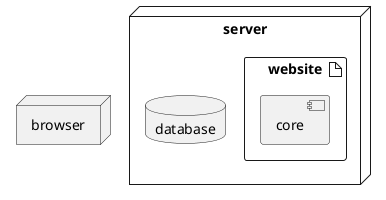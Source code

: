 @startuml

node browser
node server {
    artifact website {
        component core

    }
    database database
}




@enduml